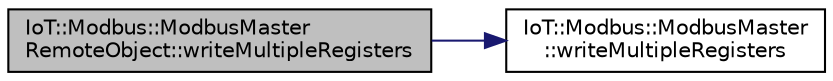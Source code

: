 digraph "IoT::Modbus::ModbusMasterRemoteObject::writeMultipleRegisters"
{
 // LATEX_PDF_SIZE
  edge [fontname="Helvetica",fontsize="10",labelfontname="Helvetica",labelfontsize="10"];
  node [fontname="Helvetica",fontsize="10",shape=record];
  rankdir="LR";
  Node1 [label="IoT::Modbus::ModbusMaster\lRemoteObject::writeMultipleRegisters",height=0.2,width=0.4,color="black", fillcolor="grey75", style="filled", fontcolor="black",tooltip=" "];
  Node1 -> Node2 [color="midnightblue",fontsize="10",style="solid"];
  Node2 [label="IoT::Modbus::ModbusMaster\l::writeMultipleRegisters",height=0.2,width=0.4,color="black", fillcolor="white", style="filled",URL="$classIoT_1_1Modbus_1_1ModbusMaster.html#a67a9e9a3a6cf674d9057e4f1552fa0c9",tooltip=" "];
}
